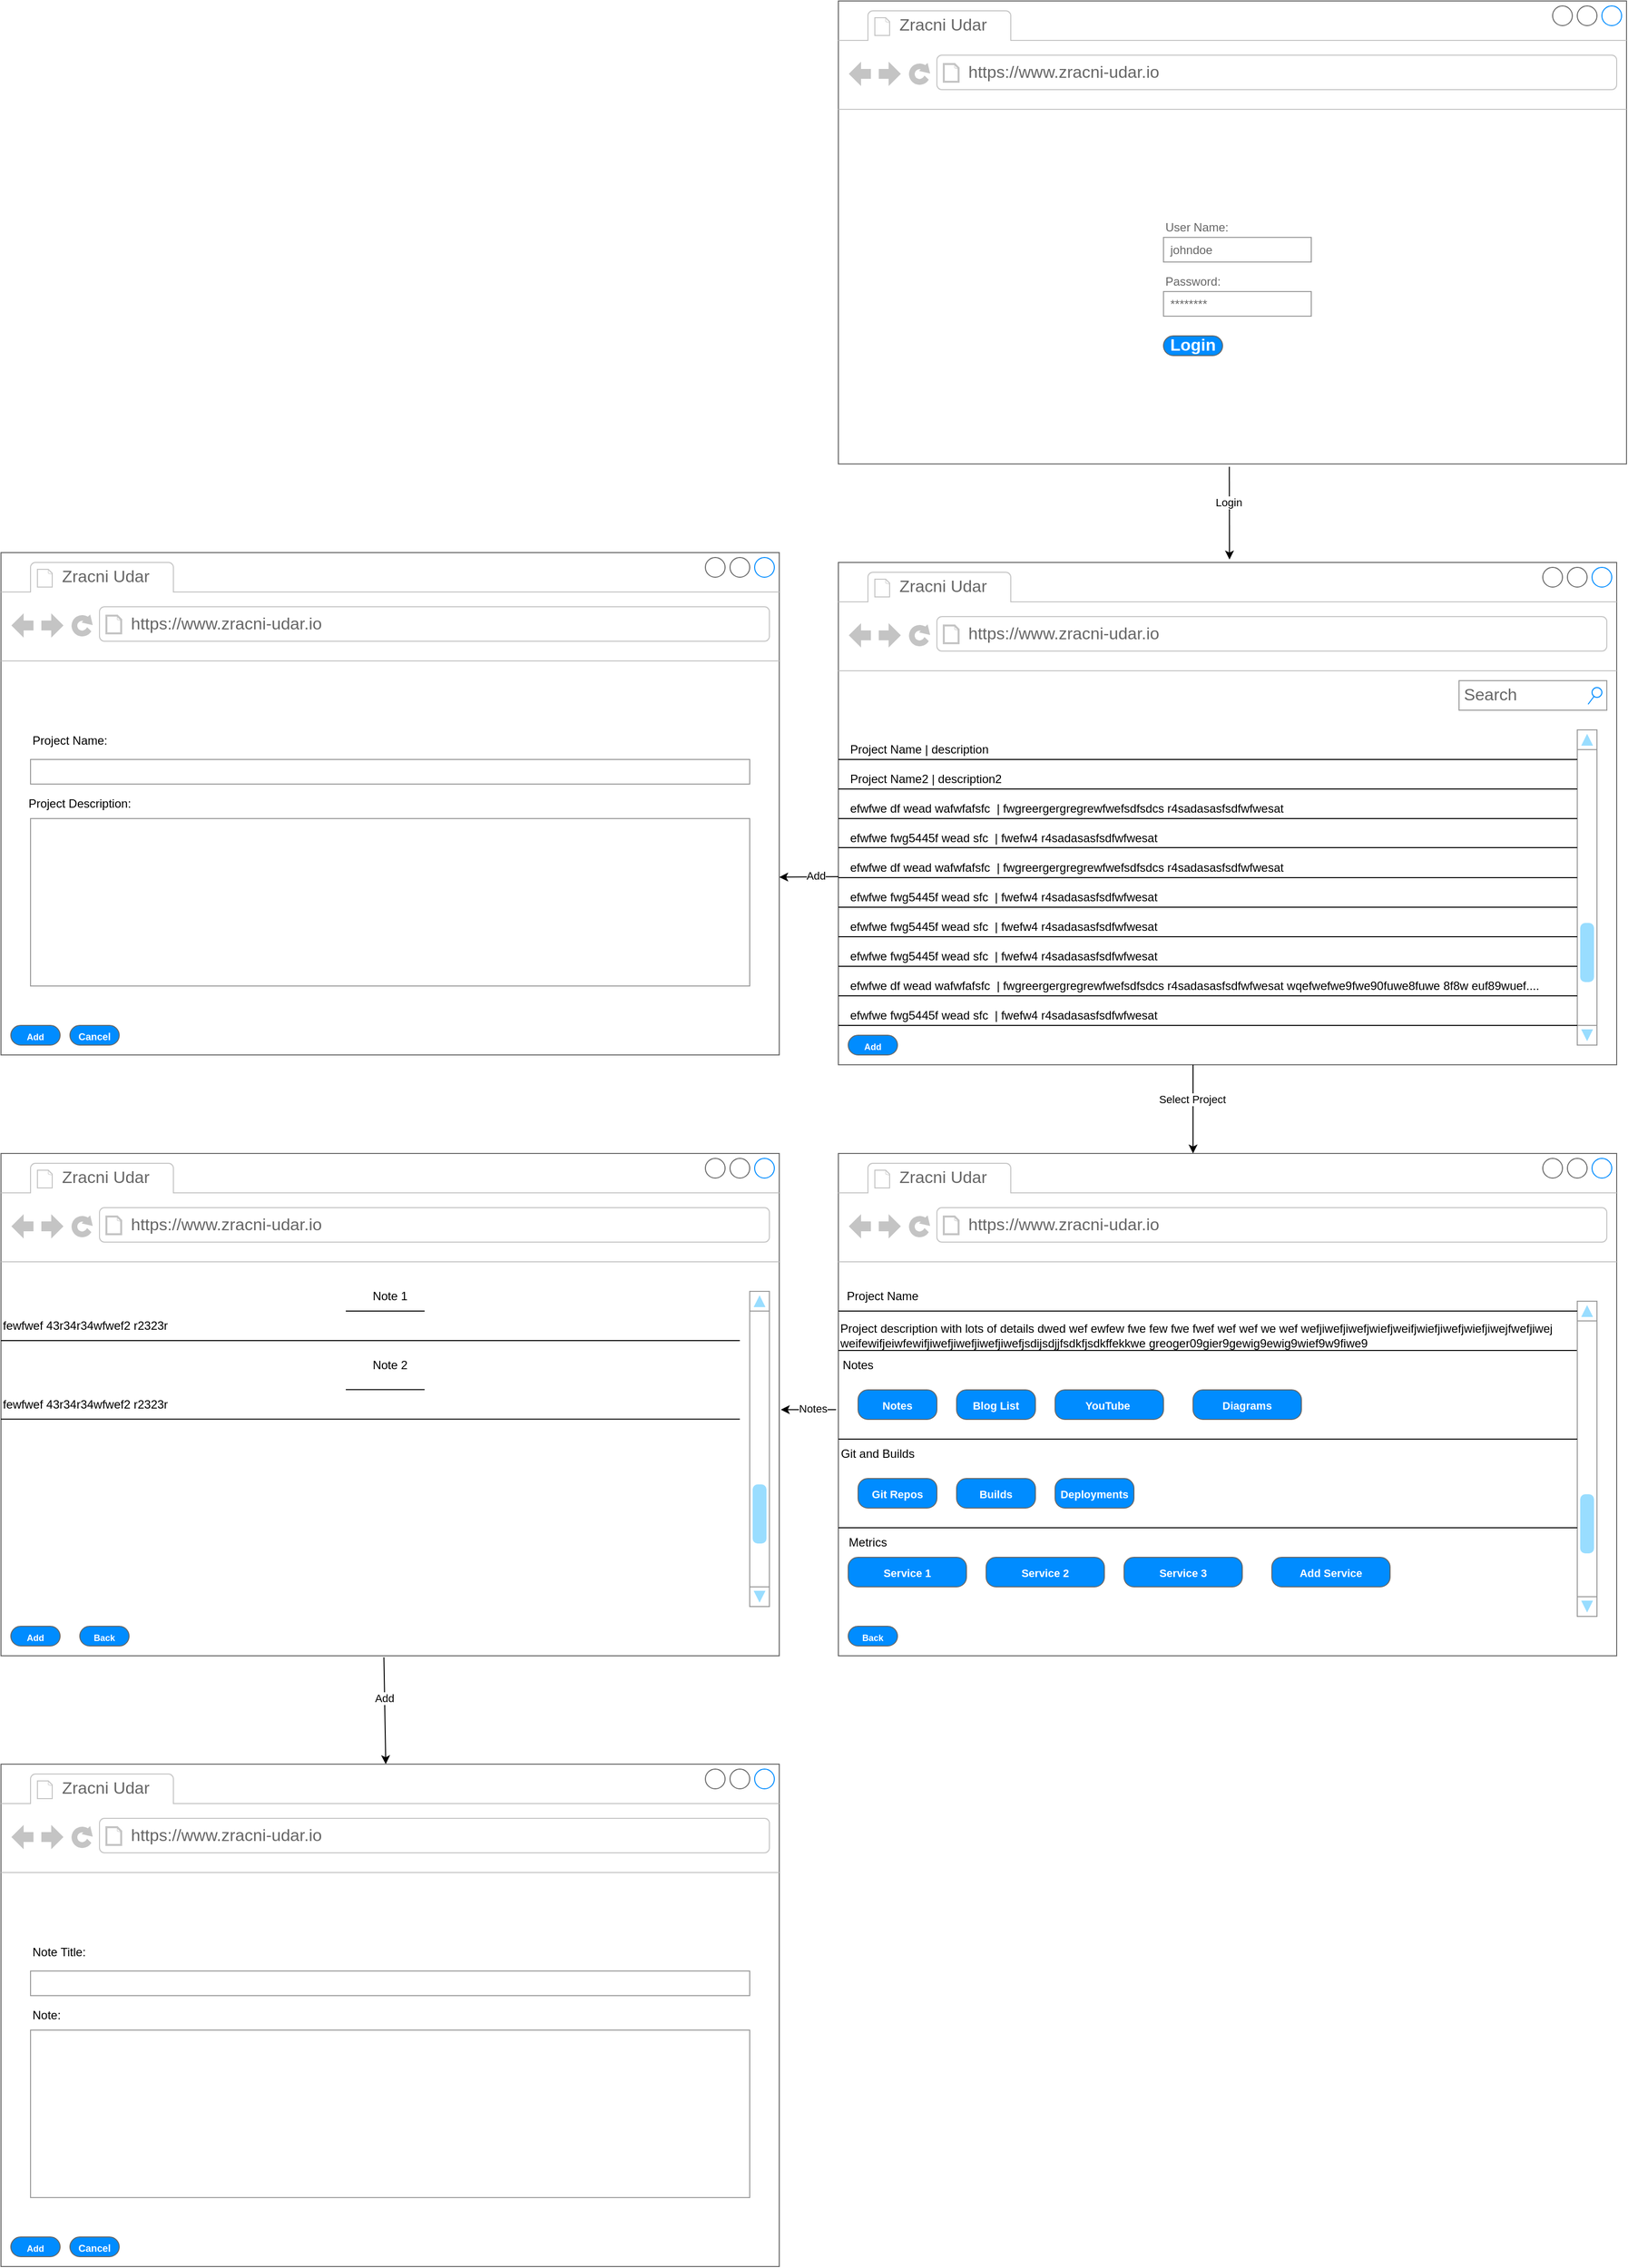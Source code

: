 <mxfile version="14.9.9" type="device"><diagram id="wrnhUY6sBLYXlbg1kGwp" name="Page-1"><mxGraphModel dx="3796" dy="1649" grid="1" gridSize="10" guides="1" tooltips="1" connect="1" arrows="1" fold="1" page="1" pageScale="1" pageWidth="850" pageHeight="1100" math="0" shadow="0"><root><mxCell id="0"/><mxCell id="1" parent="0"/><mxCell id="QznQL8ZGb24Bi3YNPgEn-2" value="" style="strokeWidth=1;shadow=0;dashed=0;align=center;html=1;shape=mxgraph.mockup.containers.browserWindow;rSize=0;strokeColor=#666666;strokeColor2=#008cff;strokeColor3=#c4c4c4;mainText=,;recursiveResize=0;" vertex="1" parent="1"><mxGeometry x="20" y="10" width="800" height="470" as="geometry"/></mxCell><mxCell id="QznQL8ZGb24Bi3YNPgEn-3" value="Zracni Udar" style="strokeWidth=1;shadow=0;dashed=0;align=center;html=1;shape=mxgraph.mockup.containers.anchor;fontSize=17;fontColor=#666666;align=left;" vertex="1" parent="QznQL8ZGb24Bi3YNPgEn-2"><mxGeometry x="60" y="12" width="110" height="26" as="geometry"/></mxCell><mxCell id="QznQL8ZGb24Bi3YNPgEn-4" value="https://www.zracni-udar.io" style="strokeWidth=1;shadow=0;dashed=0;align=center;html=1;shape=mxgraph.mockup.containers.anchor;rSize=0;fontSize=17;fontColor=#666666;align=left;" vertex="1" parent="QznQL8ZGb24Bi3YNPgEn-2"><mxGeometry x="130" y="60" width="250" height="26" as="geometry"/></mxCell><mxCell id="QznQL8ZGb24Bi3YNPgEn-17" value="User Name:" style="strokeWidth=1;shadow=0;dashed=0;align=center;html=1;shape=mxgraph.mockup.forms.anchor;fontSize=12;fontColor=#666666;align=left;resizeWidth=1;spacingLeft=0;" vertex="1" parent="QznQL8ZGb24Bi3YNPgEn-2"><mxGeometry x="330" y="220" width="100" height="20" as="geometry"/></mxCell><mxCell id="QznQL8ZGb24Bi3YNPgEn-18" value="johndoe" style="strokeWidth=1;shadow=0;dashed=0;align=center;html=1;shape=mxgraph.mockup.forms.rrect;rSize=0;strokeColor=#999999;fontColor=#666666;align=left;spacingLeft=5;resizeWidth=1;" vertex="1" parent="QznQL8ZGb24Bi3YNPgEn-2"><mxGeometry x="330" y="240" width="150" height="25" as="geometry"/></mxCell><mxCell id="QznQL8ZGb24Bi3YNPgEn-19" value="Password:" style="strokeWidth=1;shadow=0;dashed=0;align=center;html=1;shape=mxgraph.mockup.forms.anchor;fontSize=12;fontColor=#666666;align=left;resizeWidth=1;spacingLeft=0;" vertex="1" parent="QznQL8ZGb24Bi3YNPgEn-2"><mxGeometry x="330" y="275" width="100" height="20" as="geometry"/></mxCell><mxCell id="QznQL8ZGb24Bi3YNPgEn-20" value="********" style="strokeWidth=1;shadow=0;dashed=0;align=center;html=1;shape=mxgraph.mockup.forms.rrect;rSize=0;strokeColor=#999999;fontColor=#666666;align=left;spacingLeft=5;resizeWidth=1;" vertex="1" parent="QznQL8ZGb24Bi3YNPgEn-2"><mxGeometry x="330" y="295" width="150" height="25" as="geometry"/></mxCell><mxCell id="QznQL8ZGb24Bi3YNPgEn-21" value="Login" style="strokeWidth=1;shadow=0;dashed=0;align=center;html=1;shape=mxgraph.mockup.buttons.button;strokeColor=#666666;fontColor=#ffffff;mainText=;buttonStyle=round;fontSize=17;fontStyle=1;fillColor=#008cff;whiteSpace=wrap;" vertex="1" parent="QznQL8ZGb24Bi3YNPgEn-2"><mxGeometry x="330" y="340" width="60" height="20" as="geometry"/></mxCell><mxCell id="QznQL8ZGb24Bi3YNPgEn-22" value="" style="strokeWidth=1;shadow=0;dashed=0;align=center;html=1;shape=mxgraph.mockup.containers.browserWindow;rSize=0;strokeColor=#666666;strokeColor2=#008cff;strokeColor3=#c4c4c4;mainText=,;recursiveResize=0;" vertex="1" parent="1"><mxGeometry x="20" y="580" width="790" height="510" as="geometry"/></mxCell><mxCell id="QznQL8ZGb24Bi3YNPgEn-23" value="Zracni Udar" style="strokeWidth=1;shadow=0;dashed=0;align=center;html=1;shape=mxgraph.mockup.containers.anchor;fontSize=17;fontColor=#666666;align=left;" vertex="1" parent="QznQL8ZGb24Bi3YNPgEn-22"><mxGeometry x="60" y="12" width="110" height="26" as="geometry"/></mxCell><mxCell id="QznQL8ZGb24Bi3YNPgEn-24" value="https://www.zracni-udar.io" style="strokeWidth=1;shadow=0;dashed=0;align=center;html=1;shape=mxgraph.mockup.containers.anchor;rSize=0;fontSize=17;fontColor=#666666;align=left;" vertex="1" parent="QznQL8ZGb24Bi3YNPgEn-22"><mxGeometry x="130" y="60" width="250" height="26" as="geometry"/></mxCell><mxCell id="QznQL8ZGb24Bi3YNPgEn-31" value="Search" style="strokeWidth=1;shadow=0;dashed=0;align=center;html=1;shape=mxgraph.mockup.forms.searchBox;strokeColor=#999999;mainText=;strokeColor2=#008cff;fontColor=#666666;fontSize=17;align=left;spacingLeft=3;" vertex="1" parent="QznQL8ZGb24Bi3YNPgEn-22"><mxGeometry x="630" y="120" width="150" height="30" as="geometry"/></mxCell><mxCell id="QznQL8ZGb24Bi3YNPgEn-90" value="" style="verticalLabelPosition=bottom;shadow=0;dashed=0;align=center;html=1;verticalAlign=top;strokeWidth=1;shape=mxgraph.mockup.navigation.scrollBar;strokeColor=#999999;barPos=20;fillColor2=#99ddff;strokeColor2=none;direction=north;" vertex="1" parent="QznQL8ZGb24Bi3YNPgEn-22"><mxGeometry x="750" y="170" width="20" height="320" as="geometry"/></mxCell><mxCell id="QznQL8ZGb24Bi3YNPgEn-172" value="Project Name |&amp;nbsp;description" style="text;html=1;strokeColor=none;fillColor=none;align=left;verticalAlign=middle;whiteSpace=wrap;rounded=0;" vertex="1" parent="QznQL8ZGb24Bi3YNPgEn-22"><mxGeometry x="10" y="180" width="710" height="20" as="geometry"/></mxCell><mxCell id="QznQL8ZGb24Bi3YNPgEn-173" value="Project Name2 |&amp;nbsp;description2" style="text;html=1;strokeColor=none;fillColor=none;align=left;verticalAlign=middle;whiteSpace=wrap;rounded=0;" vertex="1" parent="QznQL8ZGb24Bi3YNPgEn-22"><mxGeometry x="10" y="210" width="710" height="20" as="geometry"/></mxCell><mxCell id="QznQL8ZGb24Bi3YNPgEn-175" value="efwfwe df wead wafwfafsfc&amp;nbsp; |&amp;nbsp;fwgreergergregrewfwefsdfsdcs r4sadasasfsdfwfwesat" style="text;html=1;strokeColor=none;fillColor=none;align=left;verticalAlign=middle;whiteSpace=wrap;rounded=0;" vertex="1" parent="QznQL8ZGb24Bi3YNPgEn-22"><mxGeometry x="10" y="240" width="710" height="20" as="geometry"/></mxCell><mxCell id="QznQL8ZGb24Bi3YNPgEn-177" value="efwfwe df wead wafwfafsfc&amp;nbsp; |&amp;nbsp;fwgreergergregrewfwefsdfsdcs r4sadasasfsdfwfwesat" style="text;html=1;strokeColor=none;fillColor=none;align=left;verticalAlign=middle;whiteSpace=wrap;rounded=0;" vertex="1" parent="QznQL8ZGb24Bi3YNPgEn-22"><mxGeometry x="10" y="300" width="710" height="20" as="geometry"/></mxCell><mxCell id="QznQL8ZGb24Bi3YNPgEn-179" value="efwfwe fwg5445f wead sfc&amp;nbsp; |&amp;nbsp;fwefw4 r4sadasasfsdfwfwesat" style="text;html=1;strokeColor=none;fillColor=none;align=left;verticalAlign=middle;whiteSpace=wrap;rounded=0;" vertex="1" parent="QznQL8ZGb24Bi3YNPgEn-22"><mxGeometry x="10" y="270" width="710" height="20" as="geometry"/></mxCell><mxCell id="QznQL8ZGb24Bi3YNPgEn-181" value="efwfwe fwg5445f wead sfc&amp;nbsp; |&amp;nbsp;fwefw4 r4sadasasfsdfwfwesat" style="text;html=1;strokeColor=none;fillColor=none;align=left;verticalAlign=middle;whiteSpace=wrap;rounded=0;" vertex="1" parent="QznQL8ZGb24Bi3YNPgEn-22"><mxGeometry x="10" y="360" width="710" height="20" as="geometry"/></mxCell><mxCell id="QznQL8ZGb24Bi3YNPgEn-182" value="efwfwe fwg5445f wead sfc&amp;nbsp; |&amp;nbsp;fwefw4 r4sadasasfsdfwfwesat" style="text;html=1;strokeColor=none;fillColor=none;align=left;verticalAlign=middle;whiteSpace=wrap;rounded=0;" vertex="1" parent="QznQL8ZGb24Bi3YNPgEn-22"><mxGeometry x="10" y="330" width="710" height="20" as="geometry"/></mxCell><mxCell id="QznQL8ZGb24Bi3YNPgEn-183" value="efwfwe df wead wafwfafsfc&amp;nbsp; |&amp;nbsp;fwgreergergregrewfwefsdfsdcs r4sadasasfsdfwfwesat wqefwefwe9fwe90fuwe8fuwe 8f8w euf89wuef...." style="text;html=1;strokeColor=none;fillColor=none;align=left;verticalAlign=middle;whiteSpace=wrap;rounded=0;" vertex="1" parent="QznQL8ZGb24Bi3YNPgEn-22"><mxGeometry x="10" y="420" width="710" height="20" as="geometry"/></mxCell><mxCell id="QznQL8ZGb24Bi3YNPgEn-184" value="efwfwe fwg5445f wead sfc&amp;nbsp; |&amp;nbsp;fwefw4 r4sadasasfsdfwfwesat" style="text;html=1;strokeColor=none;fillColor=none;align=left;verticalAlign=middle;whiteSpace=wrap;rounded=0;" vertex="1" parent="QznQL8ZGb24Bi3YNPgEn-22"><mxGeometry x="10" y="450" width="710" height="20" as="geometry"/></mxCell><mxCell id="QznQL8ZGb24Bi3YNPgEn-174" value="efwfwe fwg5445f wead sfc&amp;nbsp; |&amp;nbsp;fwefw4 r4sadasasfsdfwfwesat" style="text;html=1;strokeColor=none;fillColor=none;align=left;verticalAlign=middle;whiteSpace=wrap;rounded=0;" vertex="1" parent="QznQL8ZGb24Bi3YNPgEn-22"><mxGeometry x="10" y="390" width="710" height="20" as="geometry"/></mxCell><mxCell id="QznQL8ZGb24Bi3YNPgEn-192" value="" style="endArrow=none;html=1;" edge="1" parent="QznQL8ZGb24Bi3YNPgEn-22"><mxGeometry width="50" height="50" relative="1" as="geometry"><mxPoint x="1.137e-13" y="230" as="sourcePoint"/><mxPoint x="750" y="230" as="targetPoint"/></mxGeometry></mxCell><mxCell id="QznQL8ZGb24Bi3YNPgEn-194" value="" style="endArrow=none;html=1;" edge="1" parent="QznQL8ZGb24Bi3YNPgEn-22"><mxGeometry width="50" height="50" relative="1" as="geometry"><mxPoint x="1.137e-13" y="289.52" as="sourcePoint"/><mxPoint x="750" y="289.52" as="targetPoint"/></mxGeometry></mxCell><mxCell id="QznQL8ZGb24Bi3YNPgEn-193" value="" style="endArrow=none;html=1;" edge="1" parent="QznQL8ZGb24Bi3YNPgEn-22"><mxGeometry width="50" height="50" relative="1" as="geometry"><mxPoint x="1.137e-13" y="260" as="sourcePoint"/><mxPoint x="750" y="260" as="targetPoint"/></mxGeometry></mxCell><mxCell id="QznQL8ZGb24Bi3YNPgEn-195" value="" style="endArrow=none;html=1;" edge="1" parent="QznQL8ZGb24Bi3YNPgEn-22"><mxGeometry width="50" height="50" relative="1" as="geometry"><mxPoint x="1.137e-13" y="320" as="sourcePoint"/><mxPoint x="750" y="320" as="targetPoint"/></mxGeometry></mxCell><mxCell id="QznQL8ZGb24Bi3YNPgEn-196" value="" style="endArrow=none;html=1;" edge="1" parent="QznQL8ZGb24Bi3YNPgEn-22"><mxGeometry width="50" height="50" relative="1" as="geometry"><mxPoint x="1.137e-13" y="350" as="sourcePoint"/><mxPoint x="750" y="350" as="targetPoint"/></mxGeometry></mxCell><mxCell id="QznQL8ZGb24Bi3YNPgEn-197" value="" style="endArrow=none;html=1;" edge="1" parent="QznQL8ZGb24Bi3YNPgEn-22"><mxGeometry width="50" height="50" relative="1" as="geometry"><mxPoint x="1.137e-13" y="380" as="sourcePoint"/><mxPoint x="750" y="380" as="targetPoint"/></mxGeometry></mxCell><mxCell id="QznQL8ZGb24Bi3YNPgEn-199" value="" style="endArrow=none;html=1;" edge="1" parent="QznQL8ZGb24Bi3YNPgEn-22"><mxGeometry width="50" height="50" relative="1" as="geometry"><mxPoint x="1.137e-13" y="440" as="sourcePoint"/><mxPoint x="750" y="440" as="targetPoint"/></mxGeometry></mxCell><mxCell id="QznQL8ZGb24Bi3YNPgEn-202" value="&lt;font style=&quot;font-size: 9px&quot;&gt;Add&lt;/font&gt;" style="strokeWidth=1;shadow=0;dashed=0;align=center;html=1;shape=mxgraph.mockup.buttons.button;strokeColor=#666666;fontColor=#ffffff;mainText=;buttonStyle=round;fontSize=17;fontStyle=1;fillColor=#008cff;whiteSpace=wrap;" vertex="1" parent="QznQL8ZGb24Bi3YNPgEn-22"><mxGeometry x="10" y="480" width="50" height="20" as="geometry"/></mxCell><mxCell id="QznQL8ZGb24Bi3YNPgEn-30" value="" style="endArrow=classic;html=1;exitX=0.496;exitY=1.006;exitDx=0;exitDy=0;exitPerimeter=0;" edge="1" parent="1" source="QznQL8ZGb24Bi3YNPgEn-2"><mxGeometry width="50" height="50" relative="1" as="geometry"><mxPoint x="290" y="473" as="sourcePoint"/><mxPoint x="417" y="577" as="targetPoint"/></mxGeometry></mxCell><mxCell id="QznQL8ZGb24Bi3YNPgEn-107" value="Login" style="edgeLabel;html=1;align=center;verticalAlign=middle;resizable=0;points=[];" vertex="1" connectable="0" parent="QznQL8ZGb24Bi3YNPgEn-30"><mxGeometry x="-0.238" y="-1" relative="1" as="geometry"><mxPoint as="offset"/></mxGeometry></mxCell><mxCell id="QznQL8ZGb24Bi3YNPgEn-108" value="" style="strokeWidth=1;shadow=0;dashed=0;align=center;html=1;shape=mxgraph.mockup.containers.browserWindow;rSize=0;strokeColor=#666666;strokeColor2=#008cff;strokeColor3=#c4c4c4;mainText=,;recursiveResize=0;" vertex="1" parent="1"><mxGeometry x="20" y="1180" width="790" height="510" as="geometry"/></mxCell><mxCell id="QznQL8ZGb24Bi3YNPgEn-109" value="Zracni Udar" style="strokeWidth=1;shadow=0;dashed=0;align=center;html=1;shape=mxgraph.mockup.containers.anchor;fontSize=17;fontColor=#666666;align=left;" vertex="1" parent="QznQL8ZGb24Bi3YNPgEn-108"><mxGeometry x="60" y="12" width="110" height="26" as="geometry"/></mxCell><mxCell id="QznQL8ZGb24Bi3YNPgEn-110" value="https://www.zracni-udar.io" style="strokeWidth=1;shadow=0;dashed=0;align=center;html=1;shape=mxgraph.mockup.containers.anchor;rSize=0;fontSize=17;fontColor=#666666;align=left;" vertex="1" parent="QznQL8ZGb24Bi3YNPgEn-108"><mxGeometry x="130" y="60" width="250" height="26" as="geometry"/></mxCell><mxCell id="QznQL8ZGb24Bi3YNPgEn-171" value="Project Name" style="text;html=1;strokeColor=none;fillColor=none;align=center;verticalAlign=middle;whiteSpace=wrap;rounded=0;" vertex="1" parent="QznQL8ZGb24Bi3YNPgEn-108"><mxGeometry x="-10" y="130" width="110" height="30" as="geometry"/></mxCell><mxCell id="QznQL8ZGb24Bi3YNPgEn-207" value="Project&amp;nbsp;&lt;span&gt;description with lots of details dwed wef ewfew fwe few fwe fwef wef wef we wef wefjiwefjiwefjwiefjweifjwiefjiwefjwiefjiwejfwefjiwej&lt;br&gt;weifewifjeiwfewifjiwefjiwefjiwefjiwefjsdijsdjjfsdkfjsdkffekkwe greoger09gier9gewig9ewig9wief9w9fiwe9&lt;br&gt;&lt;/span&gt;" style="text;html=1;strokeColor=none;fillColor=none;align=left;verticalAlign=middle;whiteSpace=wrap;rounded=0;" vertex="1" parent="QznQL8ZGb24Bi3YNPgEn-108"><mxGeometry y="170" width="750" height="30" as="geometry"/></mxCell><mxCell id="QznQL8ZGb24Bi3YNPgEn-208" value="" style="endArrow=none;html=1;" edge="1" parent="QznQL8ZGb24Bi3YNPgEn-108"><mxGeometry width="50" height="50" relative="1" as="geometry"><mxPoint y="200" as="sourcePoint"/><mxPoint x="750" y="200" as="targetPoint"/></mxGeometry></mxCell><mxCell id="QznQL8ZGb24Bi3YNPgEn-209" value="" style="verticalLabelPosition=bottom;shadow=0;dashed=0;align=center;html=1;verticalAlign=top;strokeWidth=1;shape=mxgraph.mockup.navigation.scrollBar;strokeColor=#999999;barPos=20;fillColor2=#99ddff;strokeColor2=none;direction=north;" vertex="1" parent="QznQL8ZGb24Bi3YNPgEn-108"><mxGeometry x="750" y="150" width="20" height="320" as="geometry"/></mxCell><mxCell id="QznQL8ZGb24Bi3YNPgEn-247" value="&lt;font style=&quot;font-size: 9px&quot;&gt;Back&lt;/font&gt;" style="strokeWidth=1;shadow=0;dashed=0;align=center;html=1;shape=mxgraph.mockup.buttons.button;strokeColor=#666666;fontColor=#ffffff;mainText=;buttonStyle=round;fontSize=17;fontStyle=1;fillColor=#008cff;whiteSpace=wrap;" vertex="1" parent="QznQL8ZGb24Bi3YNPgEn-108"><mxGeometry x="10" y="480" width="50" height="20" as="geometry"/></mxCell><mxCell id="QznQL8ZGb24Bi3YNPgEn-248" value="Notes" style="text;html=1;strokeColor=none;fillColor=none;align=center;verticalAlign=middle;whiteSpace=wrap;rounded=0;" vertex="1" parent="QznQL8ZGb24Bi3YNPgEn-108"><mxGeometry x="-20" y="200" width="80" height="30" as="geometry"/></mxCell><mxCell id="QznQL8ZGb24Bi3YNPgEn-249" value="&lt;font style=&quot;font-size: 11px&quot;&gt;Notes&lt;/font&gt;" style="strokeWidth=1;shadow=0;dashed=0;align=center;html=1;shape=mxgraph.mockup.buttons.button;strokeColor=#666666;fontColor=#ffffff;mainText=;buttonStyle=round;fontSize=17;fontStyle=1;fillColor=#008cff;whiteSpace=wrap;" vertex="1" parent="QznQL8ZGb24Bi3YNPgEn-108"><mxGeometry x="20" y="240" width="80" height="30" as="geometry"/></mxCell><mxCell id="QznQL8ZGb24Bi3YNPgEn-250" value="&lt;font style=&quot;font-size: 11px&quot;&gt;Blog List&lt;/font&gt;" style="strokeWidth=1;shadow=0;dashed=0;align=center;html=1;shape=mxgraph.mockup.buttons.button;strokeColor=#666666;fontColor=#ffffff;mainText=;buttonStyle=round;fontSize=17;fontStyle=1;fillColor=#008cff;whiteSpace=wrap;" vertex="1" parent="QznQL8ZGb24Bi3YNPgEn-108"><mxGeometry x="120" y="240" width="80" height="30" as="geometry"/></mxCell><mxCell id="QznQL8ZGb24Bi3YNPgEn-251" value="&lt;font style=&quot;font-size: 11px&quot;&gt;YouTube&amp;nbsp;&lt;/font&gt;" style="strokeWidth=1;shadow=0;dashed=0;align=center;html=1;shape=mxgraph.mockup.buttons.button;strokeColor=#666666;fontColor=#ffffff;mainText=;buttonStyle=round;fontSize=17;fontStyle=1;fillColor=#008cff;whiteSpace=wrap;" vertex="1" parent="QznQL8ZGb24Bi3YNPgEn-108"><mxGeometry x="220" y="240" width="110" height="30" as="geometry"/></mxCell><mxCell id="QznQL8ZGb24Bi3YNPgEn-254" value="&lt;font style=&quot;font-size: 11px&quot;&gt;Git Repos&lt;/font&gt;" style="strokeWidth=1;shadow=0;dashed=0;align=center;html=1;shape=mxgraph.mockup.buttons.button;strokeColor=#666666;fontColor=#ffffff;mainText=;buttonStyle=round;fontSize=17;fontStyle=1;fillColor=#008cff;whiteSpace=wrap;" vertex="1" parent="QznQL8ZGb24Bi3YNPgEn-108"><mxGeometry x="20" y="330" width="80" height="30" as="geometry"/></mxCell><mxCell id="QznQL8ZGb24Bi3YNPgEn-255" value="&lt;font style=&quot;font-size: 11px&quot;&gt;Builds&lt;/font&gt;" style="strokeWidth=1;shadow=0;dashed=0;align=center;html=1;shape=mxgraph.mockup.buttons.button;strokeColor=#666666;fontColor=#ffffff;mainText=;buttonStyle=round;fontSize=17;fontStyle=1;fillColor=#008cff;whiteSpace=wrap;" vertex="1" parent="QznQL8ZGb24Bi3YNPgEn-108"><mxGeometry x="120" y="330" width="80" height="30" as="geometry"/></mxCell><mxCell id="QznQL8ZGb24Bi3YNPgEn-259" value="Metrics" style="text;html=1;strokeColor=none;fillColor=none;align=center;verticalAlign=middle;whiteSpace=wrap;rounded=0;" vertex="1" parent="QznQL8ZGb24Bi3YNPgEn-108"><mxGeometry x="-10" y="380" width="80" height="30" as="geometry"/></mxCell><mxCell id="QznQL8ZGb24Bi3YNPgEn-265" value="&lt;span style=&quot;font-size: 11px&quot;&gt;Service 1&lt;/span&gt;" style="strokeWidth=1;shadow=0;dashed=0;align=center;html=1;shape=mxgraph.mockup.buttons.button;strokeColor=#666666;fontColor=#ffffff;mainText=;buttonStyle=round;fontSize=17;fontStyle=1;fillColor=#008cff;whiteSpace=wrap;" vertex="1" parent="QznQL8ZGb24Bi3YNPgEn-108"><mxGeometry x="10" y="410" width="120" height="30" as="geometry"/></mxCell><mxCell id="QznQL8ZGb24Bi3YNPgEn-267" value="&lt;span style=&quot;font-size: 11px&quot;&gt;Service 2&lt;/span&gt;" style="strokeWidth=1;shadow=0;dashed=0;align=center;html=1;shape=mxgraph.mockup.buttons.button;strokeColor=#666666;fontColor=#ffffff;mainText=;buttonStyle=round;fontSize=17;fontStyle=1;fillColor=#008cff;whiteSpace=wrap;" vertex="1" parent="QznQL8ZGb24Bi3YNPgEn-108"><mxGeometry x="150" y="410" width="120" height="30" as="geometry"/></mxCell><mxCell id="QznQL8ZGb24Bi3YNPgEn-268" value="&lt;span style=&quot;font-size: 11px&quot;&gt;Service 3&lt;/span&gt;" style="strokeWidth=1;shadow=0;dashed=0;align=center;html=1;shape=mxgraph.mockup.buttons.button;strokeColor=#666666;fontColor=#ffffff;mainText=;buttonStyle=round;fontSize=17;fontStyle=1;fillColor=#008cff;whiteSpace=wrap;" vertex="1" parent="QznQL8ZGb24Bi3YNPgEn-108"><mxGeometry x="290" y="410" width="120" height="30" as="geometry"/></mxCell><mxCell id="QznQL8ZGb24Bi3YNPgEn-269" value="&lt;span style=&quot;font-size: 11px&quot;&gt;Add Service&lt;/span&gt;" style="strokeWidth=1;shadow=0;dashed=0;align=center;html=1;shape=mxgraph.mockup.buttons.button;strokeColor=#666666;fontColor=#ffffff;mainText=;buttonStyle=round;fontSize=17;fontStyle=1;fillColor=#008cff;whiteSpace=wrap;" vertex="1" parent="QznQL8ZGb24Bi3YNPgEn-108"><mxGeometry x="440" y="410" width="120" height="30" as="geometry"/></mxCell><mxCell id="QznQL8ZGb24Bi3YNPgEn-169" value="" style="endArrow=classic;html=1;exitX=0.496;exitY=1.006;exitDx=0;exitDy=0;exitPerimeter=0;" edge="1" parent="1"><mxGeometry width="50" height="50" relative="1" as="geometry"><mxPoint x="380.0" y="1090" as="sourcePoint"/><mxPoint x="380" y="1180" as="targetPoint"/></mxGeometry></mxCell><mxCell id="QznQL8ZGb24Bi3YNPgEn-170" value="Select Project" style="edgeLabel;html=1;align=center;verticalAlign=middle;resizable=0;points=[];" vertex="1" connectable="0" parent="QznQL8ZGb24Bi3YNPgEn-169"><mxGeometry x="-0.238" y="-1" relative="1" as="geometry"><mxPoint as="offset"/></mxGeometry></mxCell><mxCell id="QznQL8ZGb24Bi3YNPgEn-191" value="" style="endArrow=none;html=1;" edge="1" parent="1"><mxGeometry width="50" height="50" relative="1" as="geometry"><mxPoint x="20" y="780" as="sourcePoint"/><mxPoint x="770" y="780" as="targetPoint"/></mxGeometry></mxCell><mxCell id="QznQL8ZGb24Bi3YNPgEn-198" value="" style="endArrow=none;html=1;" edge="1" parent="1"><mxGeometry width="50" height="50" relative="1" as="geometry"><mxPoint x="20.0" y="990" as="sourcePoint"/><mxPoint x="770" y="990" as="targetPoint"/></mxGeometry></mxCell><mxCell id="QznQL8ZGb24Bi3YNPgEn-200" value="" style="endArrow=none;html=1;" edge="1" parent="1"><mxGeometry width="50" height="50" relative="1" as="geometry"><mxPoint x="20.0" y="1050" as="sourcePoint"/><mxPoint x="770" y="1050" as="targetPoint"/></mxGeometry></mxCell><mxCell id="QznQL8ZGb24Bi3YNPgEn-201" value="" style="endArrow=none;html=1;" edge="1" parent="1"><mxGeometry width="50" height="50" relative="1" as="geometry"><mxPoint x="20" y="1340" as="sourcePoint"/><mxPoint x="770" y="1340" as="targetPoint"/></mxGeometry></mxCell><mxCell id="QznQL8ZGb24Bi3YNPgEn-210" value="" style="strokeWidth=1;shadow=0;dashed=0;align=center;html=1;shape=mxgraph.mockup.containers.browserWindow;rSize=0;strokeColor=#666666;strokeColor2=#008cff;strokeColor3=#c4c4c4;mainText=,;recursiveResize=0;" vertex="1" parent="1"><mxGeometry x="-830" y="570" width="790" height="510" as="geometry"/></mxCell><mxCell id="QznQL8ZGb24Bi3YNPgEn-211" value="Zracni Udar" style="strokeWidth=1;shadow=0;dashed=0;align=center;html=1;shape=mxgraph.mockup.containers.anchor;fontSize=17;fontColor=#666666;align=left;" vertex="1" parent="QznQL8ZGb24Bi3YNPgEn-210"><mxGeometry x="60" y="12" width="110" height="26" as="geometry"/></mxCell><mxCell id="QznQL8ZGb24Bi3YNPgEn-212" value="https://www.zracni-udar.io" style="strokeWidth=1;shadow=0;dashed=0;align=center;html=1;shape=mxgraph.mockup.containers.anchor;rSize=0;fontSize=17;fontColor=#666666;align=left;" vertex="1" parent="QznQL8ZGb24Bi3YNPgEn-210"><mxGeometry x="130" y="60" width="250" height="26" as="geometry"/></mxCell><mxCell id="QznQL8ZGb24Bi3YNPgEn-232" value="&lt;font style=&quot;font-size: 9px&quot;&gt;Add&lt;/font&gt;" style="strokeWidth=1;shadow=0;dashed=0;align=center;html=1;shape=mxgraph.mockup.buttons.button;strokeColor=#666666;fontColor=#ffffff;mainText=;buttonStyle=round;fontSize=17;fontStyle=1;fillColor=#008cff;whiteSpace=wrap;" vertex="1" parent="QznQL8ZGb24Bi3YNPgEn-210"><mxGeometry x="10" y="480" width="50" height="20" as="geometry"/></mxCell><mxCell id="QznQL8ZGb24Bi3YNPgEn-243" value="" style="strokeWidth=1;shadow=0;dashed=0;align=center;html=1;shape=mxgraph.mockup.forms.rrect;rSize=0;strokeColor=#999999;fontColor=#666666;align=left;spacingLeft=5;resizeWidth=1;" vertex="1" parent="QznQL8ZGb24Bi3YNPgEn-210"><mxGeometry x="30" y="210" width="730" height="25" as="geometry"/></mxCell><mxCell id="QznQL8ZGb24Bi3YNPgEn-244" value="Project Name:" style="text;html=1;strokeColor=none;fillColor=none;align=center;verticalAlign=middle;whiteSpace=wrap;rounded=0;" vertex="1" parent="QznQL8ZGb24Bi3YNPgEn-210"><mxGeometry x="30" y="180.5" width="80" height="20" as="geometry"/></mxCell><mxCell id="QznQL8ZGb24Bi3YNPgEn-245" value="Project D&lt;span style=&quot;text-align: left&quot;&gt;escription&lt;/span&gt;:" style="text;html=1;strokeColor=none;fillColor=none;align=center;verticalAlign=middle;whiteSpace=wrap;rounded=0;" vertex="1" parent="QznQL8ZGb24Bi3YNPgEn-210"><mxGeometry x="20" y="245" width="120" height="20" as="geometry"/></mxCell><mxCell id="QznQL8ZGb24Bi3YNPgEn-246" value="" style="strokeWidth=1;shadow=0;dashed=0;align=left;html=1;shape=mxgraph.mockup.forms.rrect;rSize=0;strokeColor=#999999;fontColor=#666666;align=left;spacingLeft=5;resizeWidth=1;" vertex="1" parent="QznQL8ZGb24Bi3YNPgEn-210"><mxGeometry x="30" y="270" width="730" height="170" as="geometry"/></mxCell><mxCell id="QznQL8ZGb24Bi3YNPgEn-236" value="" style="endArrow=classic;html=1;entryX=1;entryY=0.646;entryDx=0;entryDy=0;entryPerimeter=0;" edge="1" parent="1" target="QznQL8ZGb24Bi3YNPgEn-210"><mxGeometry width="50" height="50" relative="1" as="geometry"><mxPoint x="20" y="899" as="sourcePoint"/><mxPoint x="390" y="1190" as="targetPoint"/></mxGeometry></mxCell><mxCell id="QznQL8ZGb24Bi3YNPgEn-237" value="Add" style="edgeLabel;html=1;align=center;verticalAlign=middle;resizable=0;points=[];" vertex="1" connectable="0" parent="QznQL8ZGb24Bi3YNPgEn-236"><mxGeometry x="-0.238" y="-1" relative="1" as="geometry"><mxPoint as="offset"/></mxGeometry></mxCell><mxCell id="QznQL8ZGb24Bi3YNPgEn-242" value="&lt;font size=&quot;1&quot;&gt;Cancel&lt;/font&gt;" style="strokeWidth=1;shadow=0;dashed=0;align=center;html=1;shape=mxgraph.mockup.buttons.button;strokeColor=#666666;fontColor=#ffffff;mainText=;buttonStyle=round;fontSize=17;fontStyle=1;fillColor=#008cff;whiteSpace=wrap;" vertex="1" parent="1"><mxGeometry x="-760" y="1050" width="50" height="20" as="geometry"/></mxCell><mxCell id="QznQL8ZGb24Bi3YNPgEn-252" value="" style="endArrow=none;html=1;" edge="1" parent="1"><mxGeometry width="50" height="50" relative="1" as="geometry"><mxPoint x="20" y="1470" as="sourcePoint"/><mxPoint x="770" y="1470" as="targetPoint"/></mxGeometry></mxCell><mxCell id="QznQL8ZGb24Bi3YNPgEn-253" value="Git and Builds" style="text;html=1;strokeColor=none;fillColor=none;align=center;verticalAlign=middle;whiteSpace=wrap;rounded=0;" vertex="1" parent="1"><mxGeometry x="20" y="1470" width="80" height="30" as="geometry"/></mxCell><mxCell id="QznQL8ZGb24Bi3YNPgEn-256" value="&lt;font style=&quot;font-size: 11px&quot;&gt;Diagrams&lt;/font&gt;" style="strokeWidth=1;shadow=0;dashed=0;align=center;html=1;shape=mxgraph.mockup.buttons.button;strokeColor=#666666;fontColor=#ffffff;mainText=;buttonStyle=round;fontSize=17;fontStyle=1;fillColor=#008cff;whiteSpace=wrap;" vertex="1" parent="1"><mxGeometry x="380" y="1420" width="110" height="30" as="geometry"/></mxCell><mxCell id="QznQL8ZGb24Bi3YNPgEn-257" value="&lt;font style=&quot;font-size: 11px&quot;&gt;Deployments&lt;/font&gt;" style="strokeWidth=1;shadow=0;dashed=0;align=center;html=1;shape=mxgraph.mockup.buttons.button;strokeColor=#666666;fontColor=#ffffff;mainText=;buttonStyle=round;fontSize=17;fontStyle=1;fillColor=#008cff;whiteSpace=wrap;" vertex="1" parent="1"><mxGeometry x="240" y="1510" width="80" height="30" as="geometry"/></mxCell><mxCell id="QznQL8ZGb24Bi3YNPgEn-258" value="" style="endArrow=none;html=1;" edge="1" parent="1"><mxGeometry width="50" height="50" relative="1" as="geometry"><mxPoint x="20" y="1560" as="sourcePoint"/><mxPoint x="770" y="1560" as="targetPoint"/></mxGeometry></mxCell><mxCell id="QznQL8ZGb24Bi3YNPgEn-270" value="" style="strokeWidth=1;shadow=0;dashed=0;align=center;html=1;shape=mxgraph.mockup.containers.browserWindow;rSize=0;strokeColor=#666666;strokeColor2=#008cff;strokeColor3=#c4c4c4;mainText=,;recursiveResize=0;" vertex="1" parent="1"><mxGeometry x="-830" y="1180" width="790" height="510" as="geometry"/></mxCell><mxCell id="QznQL8ZGb24Bi3YNPgEn-271" value="Zracni Udar" style="strokeWidth=1;shadow=0;dashed=0;align=center;html=1;shape=mxgraph.mockup.containers.anchor;fontSize=17;fontColor=#666666;align=left;" vertex="1" parent="QznQL8ZGb24Bi3YNPgEn-270"><mxGeometry x="60" y="12" width="110" height="26" as="geometry"/></mxCell><mxCell id="QznQL8ZGb24Bi3YNPgEn-272" value="https://www.zracni-udar.io" style="strokeWidth=1;shadow=0;dashed=0;align=center;html=1;shape=mxgraph.mockup.containers.anchor;rSize=0;fontSize=17;fontColor=#666666;align=left;" vertex="1" parent="QznQL8ZGb24Bi3YNPgEn-270"><mxGeometry x="130" y="60" width="250" height="26" as="geometry"/></mxCell><mxCell id="QznQL8ZGb24Bi3YNPgEn-273" value="&lt;font style=&quot;font-size: 9px&quot;&gt;Add&lt;/font&gt;" style="strokeWidth=1;shadow=0;dashed=0;align=center;html=1;shape=mxgraph.mockup.buttons.button;strokeColor=#666666;fontColor=#ffffff;mainText=;buttonStyle=round;fontSize=17;fontStyle=1;fillColor=#008cff;whiteSpace=wrap;" vertex="1" parent="QznQL8ZGb24Bi3YNPgEn-270"><mxGeometry x="10" y="480" width="50" height="20" as="geometry"/></mxCell><mxCell id="QznQL8ZGb24Bi3YNPgEn-281" value="Note 1" style="text;html=1;strokeColor=none;fillColor=none;align=center;verticalAlign=middle;whiteSpace=wrap;rounded=0;" vertex="1" parent="QznQL8ZGb24Bi3YNPgEn-270"><mxGeometry x="340" y="130" width="110" height="30" as="geometry"/></mxCell><mxCell id="QznQL8ZGb24Bi3YNPgEn-282" value="fewfwef 43r34r34wfwef2 r2323r" style="text;html=1;strokeColor=none;fillColor=none;align=left;verticalAlign=middle;whiteSpace=wrap;rounded=0;" vertex="1" parent="QznQL8ZGb24Bi3YNPgEn-270"><mxGeometry y="160" width="640" height="30" as="geometry"/></mxCell><mxCell id="QznQL8ZGb24Bi3YNPgEn-284" value="" style="verticalLabelPosition=bottom;shadow=0;dashed=0;align=center;html=1;verticalAlign=top;strokeWidth=1;shape=mxgraph.mockup.navigation.scrollBar;strokeColor=#999999;barPos=20;fillColor2=#99ddff;strokeColor2=none;direction=north;" vertex="1" parent="QznQL8ZGb24Bi3YNPgEn-270"><mxGeometry x="760" y="140" width="20" height="320" as="geometry"/></mxCell><mxCell id="QznQL8ZGb24Bi3YNPgEn-285" value="" style="endArrow=none;html=1;" edge="1" parent="QznQL8ZGb24Bi3YNPgEn-270"><mxGeometry width="50" height="50" relative="1" as="geometry"><mxPoint x="350" y="160" as="sourcePoint"/><mxPoint x="430" y="160" as="targetPoint"/></mxGeometry></mxCell><mxCell id="QznQL8ZGb24Bi3YNPgEn-286" value="fewfwef 43r34r34wfwef2 r2323r" style="text;html=1;strokeColor=none;fillColor=none;align=left;verticalAlign=middle;whiteSpace=wrap;rounded=0;" vertex="1" parent="QznQL8ZGb24Bi3YNPgEn-270"><mxGeometry y="239.71" width="640" height="30" as="geometry"/></mxCell><mxCell id="QznQL8ZGb24Bi3YNPgEn-287" value="" style="endArrow=none;html=1;" edge="1" parent="QznQL8ZGb24Bi3YNPgEn-270"><mxGeometry width="50" height="50" relative="1" as="geometry"><mxPoint x="350" y="239.71" as="sourcePoint"/><mxPoint x="430" y="239.71" as="targetPoint"/></mxGeometry></mxCell><mxCell id="QznQL8ZGb24Bi3YNPgEn-288" value="" style="endArrow=none;html=1;" edge="1" parent="QznQL8ZGb24Bi3YNPgEn-270"><mxGeometry width="50" height="50" relative="1" as="geometry"><mxPoint y="269.71" as="sourcePoint"/><mxPoint x="750" y="269.71" as="targetPoint"/></mxGeometry></mxCell><mxCell id="QznQL8ZGb24Bi3YNPgEn-289" value="Note 2" style="text;html=1;strokeColor=none;fillColor=none;align=center;verticalAlign=middle;whiteSpace=wrap;rounded=0;" vertex="1" parent="QznQL8ZGb24Bi3YNPgEn-270"><mxGeometry x="340" y="200" width="110" height="30" as="geometry"/></mxCell><mxCell id="QznQL8ZGb24Bi3YNPgEn-278" value="" style="endArrow=classic;html=1;entryX=1.002;entryY=0.51;entryDx=0;entryDy=0;entryPerimeter=0;exitX=-0.003;exitY=0.51;exitDx=0;exitDy=0;exitPerimeter=0;" edge="1" parent="1" source="QznQL8ZGb24Bi3YNPgEn-108" target="QznQL8ZGb24Bi3YNPgEn-270"><mxGeometry width="50" height="50" relative="1" as="geometry"><mxPoint x="-30" y="1530" as="sourcePoint"/><mxPoint x="20" y="1480" as="targetPoint"/></mxGeometry></mxCell><mxCell id="QznQL8ZGb24Bi3YNPgEn-279" value="Notes" style="edgeLabel;html=1;align=center;verticalAlign=middle;resizable=0;points=[];" vertex="1" connectable="0" parent="QznQL8ZGb24Bi3YNPgEn-278"><mxGeometry x="-0.152" y="-1" relative="1" as="geometry"><mxPoint as="offset"/></mxGeometry></mxCell><mxCell id="QznQL8ZGb24Bi3YNPgEn-280" value="&lt;font style=&quot;font-size: 9px&quot;&gt;Back&lt;/font&gt;" style="strokeWidth=1;shadow=0;dashed=0;align=center;html=1;shape=mxgraph.mockup.buttons.button;strokeColor=#666666;fontColor=#ffffff;mainText=;buttonStyle=round;fontSize=17;fontStyle=1;fillColor=#008cff;whiteSpace=wrap;" vertex="1" parent="1"><mxGeometry x="-750" y="1660" width="50" height="20" as="geometry"/></mxCell><mxCell id="QznQL8ZGb24Bi3YNPgEn-283" value="" style="endArrow=none;html=1;" edge="1" parent="1"><mxGeometry width="50" height="50" relative="1" as="geometry"><mxPoint x="-830" y="1370" as="sourcePoint"/><mxPoint x="-80" y="1370" as="targetPoint"/></mxGeometry></mxCell><mxCell id="QznQL8ZGb24Bi3YNPgEn-290" value="" style="endArrow=classic;html=1;exitX=0.492;exitY=1.003;exitDx=0;exitDy=0;exitPerimeter=0;" edge="1" parent="1" source="QznQL8ZGb24Bi3YNPgEn-270" target="QznQL8ZGb24Bi3YNPgEn-292"><mxGeometry width="50" height="50" relative="1" as="geometry"><mxPoint x="-290" y="1740" as="sourcePoint"/><mxPoint x="-350" y="1740.46" as="targetPoint"/></mxGeometry></mxCell><mxCell id="QznQL8ZGb24Bi3YNPgEn-291" value="Add" style="edgeLabel;html=1;align=center;verticalAlign=middle;resizable=0;points=[];" vertex="1" connectable="0" parent="QznQL8ZGb24Bi3YNPgEn-290"><mxGeometry x="-0.238" y="-1" relative="1" as="geometry"><mxPoint as="offset"/></mxGeometry></mxCell><mxCell id="QznQL8ZGb24Bi3YNPgEn-292" value="" style="strokeWidth=1;shadow=0;dashed=0;align=center;html=1;shape=mxgraph.mockup.containers.browserWindow;rSize=0;strokeColor=#666666;strokeColor2=#008cff;strokeColor3=#c4c4c4;mainText=,;recursiveResize=0;" vertex="1" parent="1"><mxGeometry x="-830" y="1800" width="790" height="510" as="geometry"/></mxCell><mxCell id="QznQL8ZGb24Bi3YNPgEn-293" value="Zracni Udar" style="strokeWidth=1;shadow=0;dashed=0;align=center;html=1;shape=mxgraph.mockup.containers.anchor;fontSize=17;fontColor=#666666;align=left;" vertex="1" parent="QznQL8ZGb24Bi3YNPgEn-292"><mxGeometry x="60" y="12" width="110" height="26" as="geometry"/></mxCell><mxCell id="QznQL8ZGb24Bi3YNPgEn-294" value="https://www.zracni-udar.io" style="strokeWidth=1;shadow=0;dashed=0;align=center;html=1;shape=mxgraph.mockup.containers.anchor;rSize=0;fontSize=17;fontColor=#666666;align=left;" vertex="1" parent="QznQL8ZGb24Bi3YNPgEn-292"><mxGeometry x="130" y="60" width="250" height="26" as="geometry"/></mxCell><mxCell id="QznQL8ZGb24Bi3YNPgEn-295" value="&lt;font style=&quot;font-size: 9px&quot;&gt;Add&lt;/font&gt;" style="strokeWidth=1;shadow=0;dashed=0;align=center;html=1;shape=mxgraph.mockup.buttons.button;strokeColor=#666666;fontColor=#ffffff;mainText=;buttonStyle=round;fontSize=17;fontStyle=1;fillColor=#008cff;whiteSpace=wrap;" vertex="1" parent="QznQL8ZGb24Bi3YNPgEn-292"><mxGeometry x="10" y="480" width="50" height="20" as="geometry"/></mxCell><mxCell id="QznQL8ZGb24Bi3YNPgEn-296" value="" style="strokeWidth=1;shadow=0;dashed=0;align=center;html=1;shape=mxgraph.mockup.forms.rrect;rSize=0;strokeColor=#999999;fontColor=#666666;align=left;spacingLeft=5;resizeWidth=1;" vertex="1" parent="QznQL8ZGb24Bi3YNPgEn-292"><mxGeometry x="30" y="210" width="730" height="25" as="geometry"/></mxCell><mxCell id="QznQL8ZGb24Bi3YNPgEn-297" value="Note Title:" style="text;html=1;strokeColor=none;fillColor=none;align=left;verticalAlign=middle;whiteSpace=wrap;rounded=0;" vertex="1" parent="QznQL8ZGb24Bi3YNPgEn-292"><mxGeometry x="30" y="180.5" width="80" height="20" as="geometry"/></mxCell><mxCell id="QznQL8ZGb24Bi3YNPgEn-298" value="Note:" style="text;html=1;strokeColor=none;fillColor=none;align=left;verticalAlign=middle;whiteSpace=wrap;rounded=0;" vertex="1" parent="QznQL8ZGb24Bi3YNPgEn-292"><mxGeometry x="30" y="245" width="120" height="20" as="geometry"/></mxCell><mxCell id="QznQL8ZGb24Bi3YNPgEn-299" value="" style="strokeWidth=1;shadow=0;dashed=0;align=left;html=1;shape=mxgraph.mockup.forms.rrect;rSize=0;strokeColor=#999999;fontColor=#666666;align=left;spacingLeft=5;resizeWidth=1;" vertex="1" parent="QznQL8ZGb24Bi3YNPgEn-292"><mxGeometry x="30" y="270" width="730" height="170" as="geometry"/></mxCell><mxCell id="QznQL8ZGb24Bi3YNPgEn-301" value="&lt;font size=&quot;1&quot;&gt;Cancel&lt;/font&gt;" style="strokeWidth=1;shadow=0;dashed=0;align=center;html=1;shape=mxgraph.mockup.buttons.button;strokeColor=#666666;fontColor=#ffffff;mainText=;buttonStyle=round;fontSize=17;fontStyle=1;fillColor=#008cff;whiteSpace=wrap;" vertex="1" parent="QznQL8ZGb24Bi3YNPgEn-292"><mxGeometry x="70" y="480" width="50" height="20" as="geometry"/></mxCell></root></mxGraphModel></diagram></mxfile>
